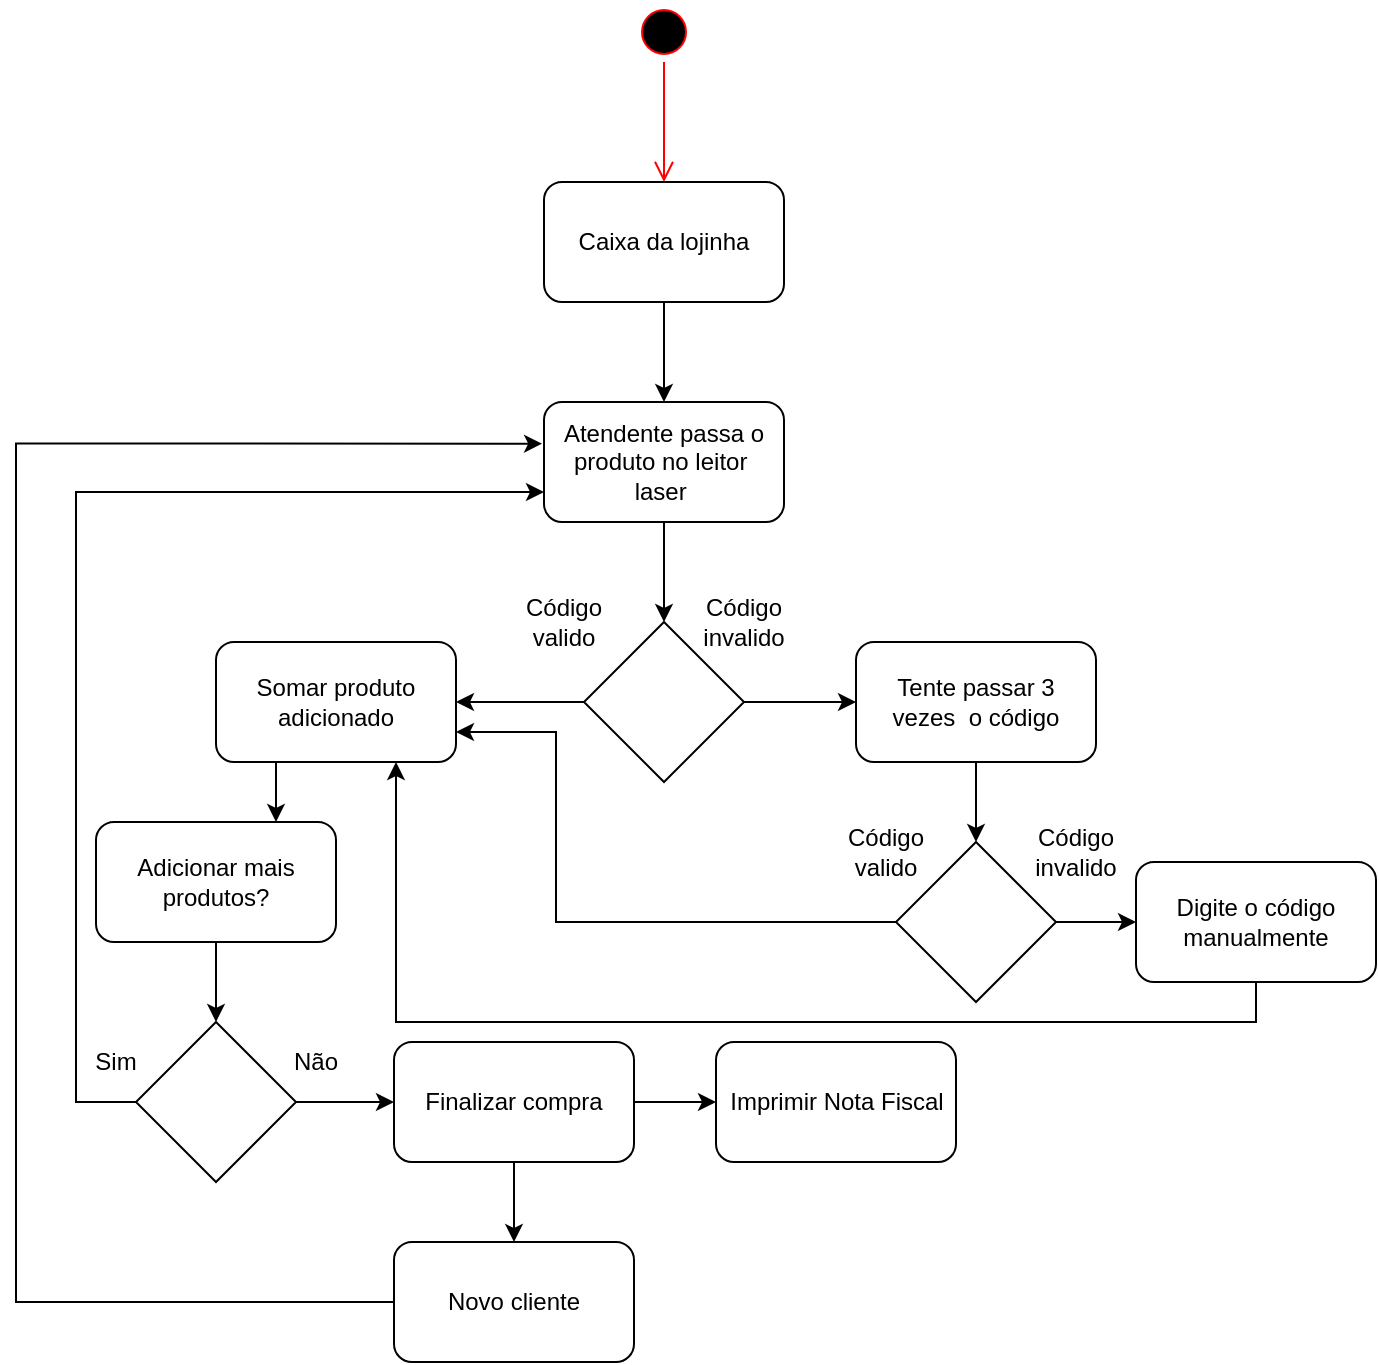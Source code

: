 <mxfile version="14.1.8" type="device"><diagram id="CU9Uw-yQcR2xjKnL7Z-_" name="Página-1"><mxGraphModel dx="1065" dy="506" grid="1" gridSize="10" guides="1" tooltips="1" connect="1" arrows="1" fold="1" page="1" pageScale="1" pageWidth="827" pageHeight="1169" math="0" shadow="0"><root><mxCell id="0"/><mxCell id="1" parent="0"/><mxCell id="eqWFfAzAp2k_6VaCMTmk-1" value="" style="ellipse;html=1;shape=startState;fillColor=#000000;strokeColor=#ff0000;" vertex="1" parent="1"><mxGeometry x="399" y="70" width="30" height="30" as="geometry"/></mxCell><mxCell id="eqWFfAzAp2k_6VaCMTmk-2" value="" style="edgeStyle=orthogonalEdgeStyle;html=1;verticalAlign=bottom;endArrow=open;endSize=8;strokeColor=#ff0000;" edge="1" source="eqWFfAzAp2k_6VaCMTmk-1" parent="1"><mxGeometry relative="1" as="geometry"><mxPoint x="414" y="160" as="targetPoint"/></mxGeometry></mxCell><mxCell id="eqWFfAzAp2k_6VaCMTmk-3" value="" style="rounded=1;whiteSpace=wrap;html=1;" vertex="1" parent="1"><mxGeometry x="354" y="160" width="120" height="60" as="geometry"/></mxCell><mxCell id="eqWFfAzAp2k_6VaCMTmk-6" style="edgeStyle=orthogonalEdgeStyle;rounded=0;orthogonalLoop=1;jettySize=auto;html=1;entryX=0.5;entryY=0;entryDx=0;entryDy=0;" edge="1" parent="1" source="eqWFfAzAp2k_6VaCMTmk-4" target="eqWFfAzAp2k_6VaCMTmk-5"><mxGeometry relative="1" as="geometry"/></mxCell><mxCell id="eqWFfAzAp2k_6VaCMTmk-4" value="Caixa da lojinha" style="text;html=1;strokeColor=none;fillColor=none;align=center;verticalAlign=middle;whiteSpace=wrap;rounded=0;" vertex="1" parent="1"><mxGeometry x="354" y="160" width="120" height="60" as="geometry"/></mxCell><mxCell id="eqWFfAzAp2k_6VaCMTmk-12" style="edgeStyle=orthogonalEdgeStyle;rounded=0;orthogonalLoop=1;jettySize=auto;html=1;entryX=0.5;entryY=0;entryDx=0;entryDy=0;" edge="1" parent="1" source="eqWFfAzAp2k_6VaCMTmk-5" target="eqWFfAzAp2k_6VaCMTmk-9"><mxGeometry relative="1" as="geometry"/></mxCell><mxCell id="eqWFfAzAp2k_6VaCMTmk-5" value="" style="rounded=1;whiteSpace=wrap;html=1;" vertex="1" parent="1"><mxGeometry x="354" y="270" width="120" height="60" as="geometry"/></mxCell><mxCell id="eqWFfAzAp2k_6VaCMTmk-7" value="Atendente passa o produto no leitor&amp;nbsp; laser&amp;nbsp;" style="text;html=1;strokeColor=none;fillColor=none;align=center;verticalAlign=middle;whiteSpace=wrap;rounded=0;" vertex="1" parent="1"><mxGeometry x="359" y="280" width="110" height="40" as="geometry"/></mxCell><mxCell id="eqWFfAzAp2k_6VaCMTmk-14" style="edgeStyle=orthogonalEdgeStyle;rounded=0;orthogonalLoop=1;jettySize=auto;html=1;entryX=0;entryY=0.5;entryDx=0;entryDy=0;" edge="1" parent="1" source="eqWFfAzAp2k_6VaCMTmk-9" target="eqWFfAzAp2k_6VaCMTmk-13"><mxGeometry relative="1" as="geometry"/></mxCell><mxCell id="eqWFfAzAp2k_6VaCMTmk-31" style="edgeStyle=orthogonalEdgeStyle;rounded=0;orthogonalLoop=1;jettySize=auto;html=1;entryX=1;entryY=0.5;entryDx=0;entryDy=0;" edge="1" parent="1" source="eqWFfAzAp2k_6VaCMTmk-9" target="eqWFfAzAp2k_6VaCMTmk-30"><mxGeometry relative="1" as="geometry"/></mxCell><mxCell id="eqWFfAzAp2k_6VaCMTmk-9" value="" style="rhombus;whiteSpace=wrap;html=1;" vertex="1" parent="1"><mxGeometry x="374" y="380" width="80" height="80" as="geometry"/></mxCell><mxCell id="eqWFfAzAp2k_6VaCMTmk-10" value="Código invalido" style="text;html=1;strokeColor=none;fillColor=none;align=center;verticalAlign=middle;whiteSpace=wrap;rounded=0;" vertex="1" parent="1"><mxGeometry x="434" y="360" width="40" height="40" as="geometry"/></mxCell><mxCell id="eqWFfAzAp2k_6VaCMTmk-22" style="edgeStyle=orthogonalEdgeStyle;rounded=0;orthogonalLoop=1;jettySize=auto;html=1;entryX=0.5;entryY=0;entryDx=0;entryDy=0;" edge="1" parent="1" source="eqWFfAzAp2k_6VaCMTmk-13" target="eqWFfAzAp2k_6VaCMTmk-20"><mxGeometry relative="1" as="geometry"/></mxCell><mxCell id="eqWFfAzAp2k_6VaCMTmk-13" value="" style="rounded=1;whiteSpace=wrap;html=1;" vertex="1" parent="1"><mxGeometry x="510" y="390" width="120" height="60" as="geometry"/></mxCell><mxCell id="eqWFfAzAp2k_6VaCMTmk-19" value="Tente passar 3 vezes&amp;nbsp; o código" style="text;html=1;strokeColor=none;fillColor=none;align=center;verticalAlign=middle;whiteSpace=wrap;rounded=0;" vertex="1" parent="1"><mxGeometry x="525" y="395" width="90" height="50" as="geometry"/></mxCell><mxCell id="eqWFfAzAp2k_6VaCMTmk-26" style="edgeStyle=orthogonalEdgeStyle;rounded=0;orthogonalLoop=1;jettySize=auto;html=1;entryX=0;entryY=0.5;entryDx=0;entryDy=0;" edge="1" parent="1" source="eqWFfAzAp2k_6VaCMTmk-20" target="eqWFfAzAp2k_6VaCMTmk-25"><mxGeometry relative="1" as="geometry"/></mxCell><mxCell id="eqWFfAzAp2k_6VaCMTmk-33" style="edgeStyle=orthogonalEdgeStyle;rounded=0;orthogonalLoop=1;jettySize=auto;html=1;entryX=1;entryY=0.75;entryDx=0;entryDy=0;" edge="1" parent="1" source="eqWFfAzAp2k_6VaCMTmk-20" target="eqWFfAzAp2k_6VaCMTmk-30"><mxGeometry relative="1" as="geometry"><Array as="points"><mxPoint x="360" y="530"/><mxPoint x="360" y="435"/></Array></mxGeometry></mxCell><mxCell id="eqWFfAzAp2k_6VaCMTmk-20" value="" style="rhombus;whiteSpace=wrap;html=1;" vertex="1" parent="1"><mxGeometry x="530" y="490" width="80" height="80" as="geometry"/></mxCell><mxCell id="eqWFfAzAp2k_6VaCMTmk-24" value="Código invalido" style="text;html=1;strokeColor=none;fillColor=none;align=center;verticalAlign=middle;whiteSpace=wrap;rounded=0;" vertex="1" parent="1"><mxGeometry x="585" y="470" width="70" height="50" as="geometry"/></mxCell><mxCell id="eqWFfAzAp2k_6VaCMTmk-35" style="edgeStyle=orthogonalEdgeStyle;rounded=0;orthogonalLoop=1;jettySize=auto;html=1;entryX=0.75;entryY=1;entryDx=0;entryDy=0;" edge="1" parent="1" source="eqWFfAzAp2k_6VaCMTmk-25" target="eqWFfAzAp2k_6VaCMTmk-30"><mxGeometry relative="1" as="geometry"><Array as="points"><mxPoint x="710" y="580"/><mxPoint x="280" y="580"/></Array></mxGeometry></mxCell><mxCell id="eqWFfAzAp2k_6VaCMTmk-25" value="" style="rounded=1;whiteSpace=wrap;html=1;" vertex="1" parent="1"><mxGeometry x="650" y="500" width="120" height="60" as="geometry"/></mxCell><mxCell id="eqWFfAzAp2k_6VaCMTmk-27" value="Digite o código manualmente" style="text;html=1;strokeColor=none;fillColor=none;align=center;verticalAlign=middle;whiteSpace=wrap;rounded=0;" vertex="1" parent="1"><mxGeometry x="655" y="503" width="110" height="54" as="geometry"/></mxCell><mxCell id="eqWFfAzAp2k_6VaCMTmk-28" value="Código valido" style="text;html=1;strokeColor=none;fillColor=none;align=center;verticalAlign=middle;whiteSpace=wrap;rounded=0;" vertex="1" parent="1"><mxGeometry x="329" y="355" width="70" height="50" as="geometry"/></mxCell><mxCell id="eqWFfAzAp2k_6VaCMTmk-29" value="Código valido" style="text;html=1;strokeColor=none;fillColor=none;align=center;verticalAlign=middle;whiteSpace=wrap;rounded=0;" vertex="1" parent="1"><mxGeometry x="490" y="470" width="70" height="50" as="geometry"/></mxCell><mxCell id="eqWFfAzAp2k_6VaCMTmk-37" style="edgeStyle=orthogonalEdgeStyle;rounded=0;orthogonalLoop=1;jettySize=auto;html=1;exitX=0.25;exitY=1;exitDx=0;exitDy=0;entryX=0.75;entryY=0;entryDx=0;entryDy=0;" edge="1" parent="1" source="eqWFfAzAp2k_6VaCMTmk-30" target="eqWFfAzAp2k_6VaCMTmk-36"><mxGeometry relative="1" as="geometry"/></mxCell><mxCell id="eqWFfAzAp2k_6VaCMTmk-30" value="" style="rounded=1;whiteSpace=wrap;html=1;" vertex="1" parent="1"><mxGeometry x="190" y="390" width="120" height="60" as="geometry"/></mxCell><mxCell id="eqWFfAzAp2k_6VaCMTmk-32" value="Somar produto adicionado" style="text;html=1;strokeColor=none;fillColor=none;align=center;verticalAlign=middle;whiteSpace=wrap;rounded=0;" vertex="1" parent="1"><mxGeometry x="200" y="395" width="100" height="50" as="geometry"/></mxCell><mxCell id="eqWFfAzAp2k_6VaCMTmk-41" style="edgeStyle=orthogonalEdgeStyle;rounded=0;orthogonalLoop=1;jettySize=auto;html=1;" edge="1" parent="1" source="eqWFfAzAp2k_6VaCMTmk-36" target="eqWFfAzAp2k_6VaCMTmk-39"><mxGeometry relative="1" as="geometry"/></mxCell><mxCell id="eqWFfAzAp2k_6VaCMTmk-36" value="" style="rounded=1;whiteSpace=wrap;html=1;" vertex="1" parent="1"><mxGeometry x="130" y="480" width="120" height="60" as="geometry"/></mxCell><mxCell id="eqWFfAzAp2k_6VaCMTmk-38" value="Adicionar mais produtos?" style="text;html=1;strokeColor=none;fillColor=none;align=center;verticalAlign=middle;whiteSpace=wrap;rounded=0;" vertex="1" parent="1"><mxGeometry x="140" y="487.5" width="100" height="45" as="geometry"/></mxCell><mxCell id="eqWFfAzAp2k_6VaCMTmk-49" style="edgeStyle=orthogonalEdgeStyle;rounded=0;orthogonalLoop=1;jettySize=auto;html=1;entryX=0;entryY=0.5;entryDx=0;entryDy=0;" edge="1" parent="1" source="eqWFfAzAp2k_6VaCMTmk-39" target="eqWFfAzAp2k_6VaCMTmk-48"><mxGeometry relative="1" as="geometry"/></mxCell><mxCell id="eqWFfAzAp2k_6VaCMTmk-56" style="edgeStyle=orthogonalEdgeStyle;rounded=0;orthogonalLoop=1;jettySize=auto;html=1;entryX=0;entryY=0.75;entryDx=0;entryDy=0;" edge="1" parent="1" source="eqWFfAzAp2k_6VaCMTmk-39" target="eqWFfAzAp2k_6VaCMTmk-5"><mxGeometry relative="1" as="geometry"><Array as="points"><mxPoint x="120" y="620"/><mxPoint x="120" y="315"/></Array></mxGeometry></mxCell><mxCell id="eqWFfAzAp2k_6VaCMTmk-39" value="" style="rhombus;whiteSpace=wrap;html=1;" vertex="1" parent="1"><mxGeometry x="150" y="580" width="80" height="80" as="geometry"/></mxCell><mxCell id="eqWFfAzAp2k_6VaCMTmk-42" value="Não" style="text;html=1;strokeColor=none;fillColor=none;align=center;verticalAlign=middle;whiteSpace=wrap;rounded=0;" vertex="1" parent="1"><mxGeometry x="220" y="590" width="40" height="20" as="geometry"/></mxCell><mxCell id="eqWFfAzAp2k_6VaCMTmk-43" value="Sim" style="text;html=1;strokeColor=none;fillColor=none;align=center;verticalAlign=middle;whiteSpace=wrap;rounded=0;" vertex="1" parent="1"><mxGeometry x="120" y="590" width="40" height="20" as="geometry"/></mxCell><mxCell id="eqWFfAzAp2k_6VaCMTmk-55" style="edgeStyle=orthogonalEdgeStyle;rounded=0;orthogonalLoop=1;jettySize=auto;html=1;entryX=0;entryY=0.5;entryDx=0;entryDy=0;" edge="1" parent="1" source="eqWFfAzAp2k_6VaCMTmk-48" target="eqWFfAzAp2k_6VaCMTmk-51"><mxGeometry relative="1" as="geometry"/></mxCell><mxCell id="eqWFfAzAp2k_6VaCMTmk-58" style="edgeStyle=orthogonalEdgeStyle;rounded=0;orthogonalLoop=1;jettySize=auto;html=1;entryX=0.5;entryY=0;entryDx=0;entryDy=0;" edge="1" parent="1" source="eqWFfAzAp2k_6VaCMTmk-48" target="eqWFfAzAp2k_6VaCMTmk-57"><mxGeometry relative="1" as="geometry"/></mxCell><mxCell id="eqWFfAzAp2k_6VaCMTmk-48" value="" style="rounded=1;whiteSpace=wrap;html=1;" vertex="1" parent="1"><mxGeometry x="279" y="590" width="120" height="60" as="geometry"/></mxCell><mxCell id="eqWFfAzAp2k_6VaCMTmk-50" value="Finalizar compra" style="text;html=1;strokeColor=none;fillColor=none;align=center;verticalAlign=middle;whiteSpace=wrap;rounded=0;" vertex="1" parent="1"><mxGeometry x="291" y="595" width="96" height="50" as="geometry"/></mxCell><mxCell id="eqWFfAzAp2k_6VaCMTmk-51" value="" style="rounded=1;whiteSpace=wrap;html=1;" vertex="1" parent="1"><mxGeometry x="440" y="590" width="120" height="60" as="geometry"/></mxCell><mxCell id="eqWFfAzAp2k_6VaCMTmk-52" value="Imprimir Nota Fiscal" style="text;html=1;strokeColor=none;fillColor=none;align=center;verticalAlign=middle;whiteSpace=wrap;rounded=0;" vertex="1" parent="1"><mxGeometry x="442.5" y="595" width="115" height="50" as="geometry"/></mxCell><mxCell id="eqWFfAzAp2k_6VaCMTmk-62" style="edgeStyle=orthogonalEdgeStyle;rounded=0;orthogonalLoop=1;jettySize=auto;html=1;entryX=-0.008;entryY=0.347;entryDx=0;entryDy=0;entryPerimeter=0;" edge="1" parent="1" source="eqWFfAzAp2k_6VaCMTmk-57" target="eqWFfAzAp2k_6VaCMTmk-5"><mxGeometry relative="1" as="geometry"><Array as="points"><mxPoint x="90" y="720"/><mxPoint x="90" y="291"/></Array></mxGeometry></mxCell><mxCell id="eqWFfAzAp2k_6VaCMTmk-57" value="" style="rounded=1;whiteSpace=wrap;html=1;" vertex="1" parent="1"><mxGeometry x="279" y="690" width="120" height="60" as="geometry"/></mxCell><mxCell id="eqWFfAzAp2k_6VaCMTmk-59" value="Novo cliente" style="text;html=1;strokeColor=none;fillColor=none;align=center;verticalAlign=middle;whiteSpace=wrap;rounded=0;" vertex="1" parent="1"><mxGeometry x="284" y="695" width="110" height="50" as="geometry"/></mxCell></root></mxGraphModel></diagram></mxfile>